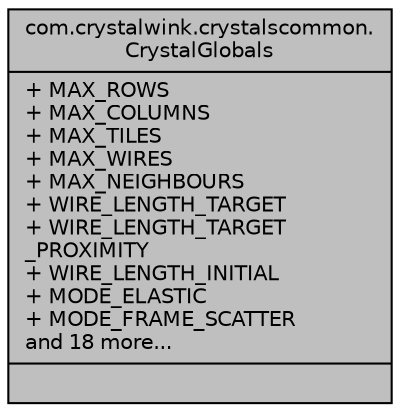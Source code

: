 digraph "com.crystalwink.crystalscommon.CrystalGlobals"
{
  edge [fontname="Helvetica",fontsize="10",labelfontname="Helvetica",labelfontsize="10"];
  node [fontname="Helvetica",fontsize="10",shape=record];
  Node1 [label="{com.crystalwink.crystalscommon.\lCrystalGlobals\n|+ MAX_ROWS\l+ MAX_COLUMNS\l+ MAX_TILES\l+ MAX_WIRES\l+ MAX_NEIGHBOURS\l+ WIRE_LENGTH_TARGET\l+ WIRE_LENGTH_TARGET\l_PROXIMITY\l+ WIRE_LENGTH_INITIAL\l+ MODE_ELASTIC\l+ MODE_FRAME_SCATTER\land 18 more...\l|}",height=0.2,width=0.4,color="black", fillcolor="grey75", style="filled" fontcolor="black"];
}
